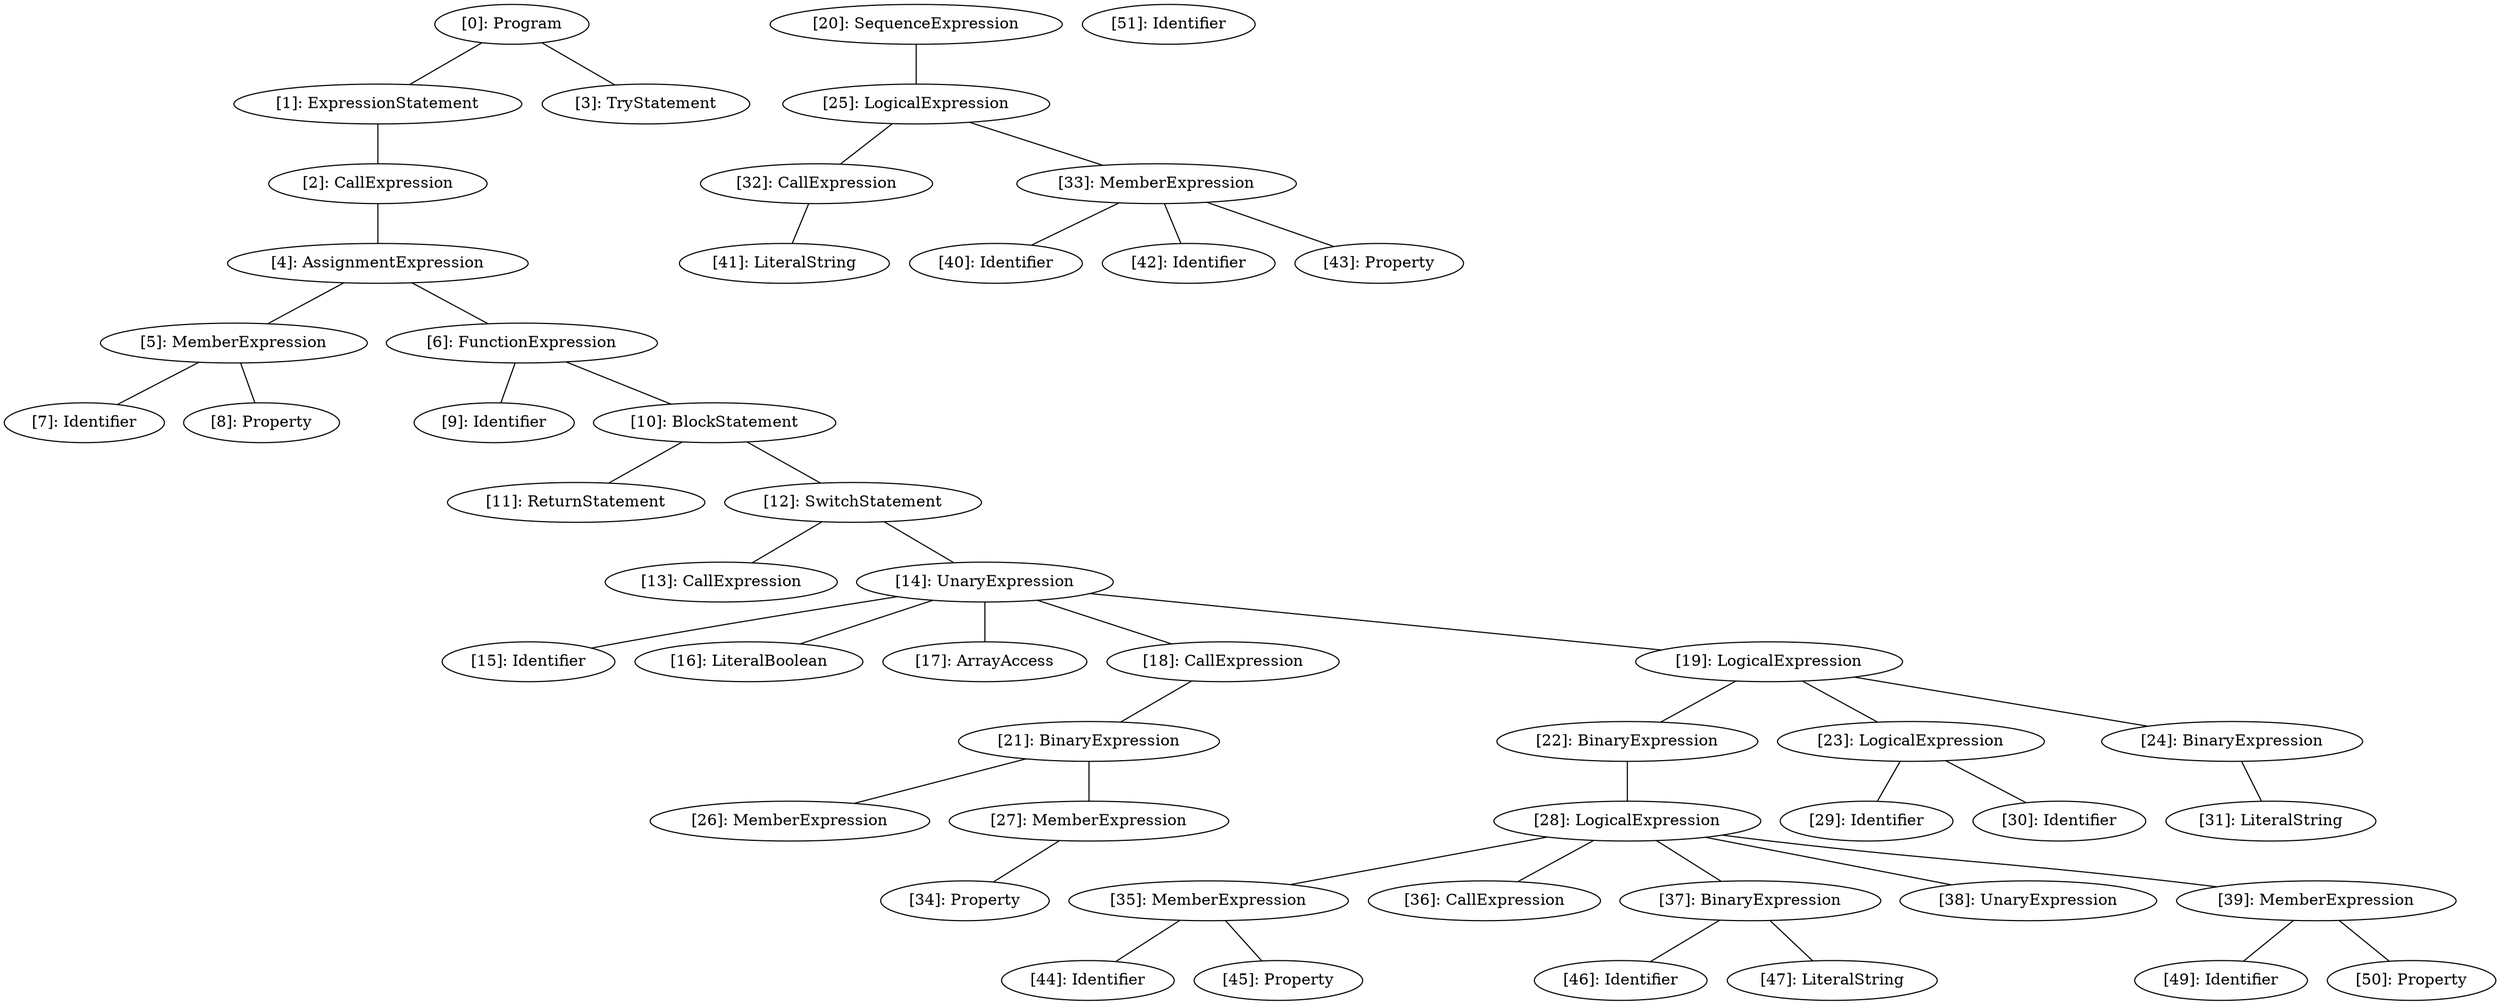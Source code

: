 // Result
graph {
	0 [label="[0]: Program"]
	1 [label="[1]: ExpressionStatement"]
	2 [label="[2]: CallExpression"]
	3 [label="[3]: TryStatement"]
	4 [label="[4]: AssignmentExpression"]
	5 [label="[5]: MemberExpression"]
	6 [label="[6]: FunctionExpression"]
	7 [label="[7]: Identifier"]
	8 [label="[8]: Property"]
	9 [label="[9]: Identifier"]
	10 [label="[10]: BlockStatement"]
	11 [label="[11]: ReturnStatement"]
	12 [label="[12]: SwitchStatement"]
	13 [label="[13]: CallExpression"]
	14 [label="[14]: UnaryExpression"]
	15 [label="[15]: Identifier"]
	16 [label="[16]: LiteralBoolean"]
	17 [label="[17]: ArrayAccess"]
	18 [label="[18]: CallExpression"]
	19 [label="[19]: LogicalExpression"]
	20 [label="[20]: SequenceExpression"]
	21 [label="[21]: BinaryExpression"]
	22 [label="[22]: BinaryExpression"]
	23 [label="[23]: LogicalExpression"]
	24 [label="[24]: BinaryExpression"]
	25 [label="[25]: LogicalExpression"]
	26 [label="[26]: MemberExpression"]
	27 [label="[27]: MemberExpression"]
	28 [label="[28]: LogicalExpression"]
	29 [label="[29]: Identifier"]
	30 [label="[30]: Identifier"]
	31 [label="[31]: LiteralString"]
	32 [label="[32]: CallExpression"]
	33 [label="[33]: MemberExpression"]
	34 [label="[34]: Property"]
	35 [label="[35]: MemberExpression"]
	36 [label="[36]: CallExpression"]
	37 [label="[37]: BinaryExpression"]
	38 [label="[38]: UnaryExpression"]
	39 [label="[39]: MemberExpression"]
	40 [label="[40]: Identifier"]
	41 [label="[41]: LiteralString"]
	42 [label="[42]: Identifier"]
	43 [label="[43]: Property"]
	44 [label="[44]: Identifier"]
	45 [label="[45]: Property"]
	46 [label="[46]: Identifier"]
	47 [label="[47]: LiteralString"]
	49 [label="[49]: Identifier"]
	50 [label="[50]: Property"]
	51 [label="[51]: Identifier"]
	0 -- 1
	0 -- 3
	1 -- 2
	2 -- 4
	4 -- 5
	4 -- 6
	5 -- 7
	5 -- 8
	6 -- 9
	6 -- 10
	10 -- 11
	10 -- 12
	12 -- 13
	12 -- 14
	14 -- 15
	14 -- 16
	14 -- 17
	14 -- 18
	14 -- 19
	18 -- 21
	19 -- 22
	19 -- 23
	19 -- 24
	20 -- 25
	21 -- 26
	21 -- 27
	22 -- 28
	23 -- 29
	23 -- 30
	24 -- 31
	25 -- 32
	25 -- 33
	27 -- 34
	28 -- 35
	28 -- 36
	28 -- 37
	28 -- 38
	28 -- 39
	32 -- 41
	33 -- 40
	33 -- 42
	33 -- 43
	35 -- 44
	35 -- 45
	37 -- 46
	37 -- 47
	39 -- 49
	39 -- 50
}
